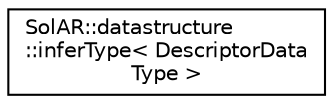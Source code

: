 digraph "Graphical Class Hierarchy"
{
 // LATEX_PDF_SIZE
  edge [fontname="Helvetica",fontsize="10",labelfontname="Helvetica",labelfontsize="10"];
  node [fontname="Helvetica",fontsize="10",shape=record];
  rankdir="LR";
  Node0 [label="SolAR::datastructure\l::inferType\< DescriptorData\lType \>",height=0.2,width=0.4,color="black", fillcolor="white", style="filled",URL="$struct_sol_a_r_1_1datastructure_1_1infer_type.html",tooltip=" "];
}
